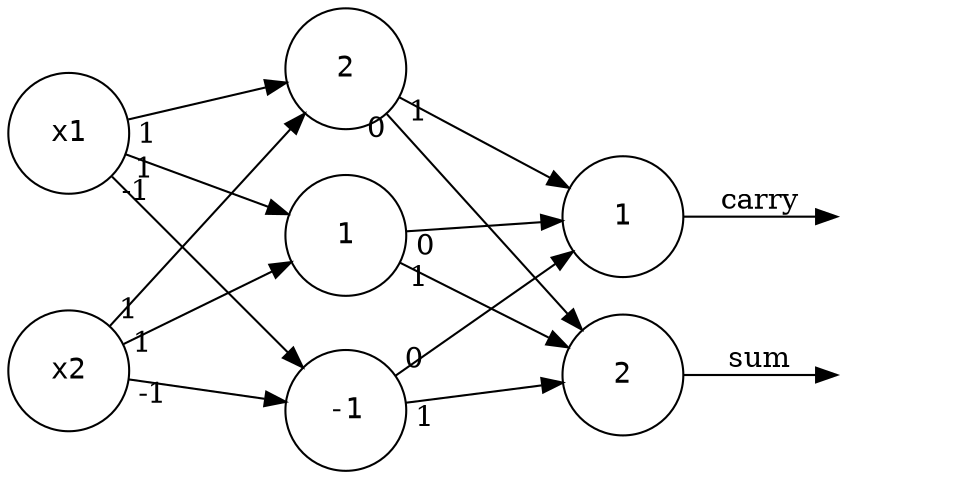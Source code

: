 digraph perceptron {
	graph [layout=dot rankdir=LR splines=line]
	0 [label=x1 fontname=Consolas shape=circle width=.8]
	0 -> 2 [minlen=2 taillabel=" 1"]
	0 -> 3 [minlen=2 taillabel=" 1"]
	0 -> 4 [minlen=2 taillabel=" -1"]
	1 [label=x2 fontname=Consolas shape=circle width=.8]
	1 -> 2 [minlen=2 taillabel=" 1"]
	1 -> 3 [minlen=2 taillabel=" 1"]
	1 -> 4 [minlen=2 taillabel=" -1"]
	2 [label=2 fontname=Consolas shape=circle width=.8]
	2 -> 5 [minlen=2 taillabel=" 1"]
	2 -> 6 [minlen=2 taillabel=" 0"]
	3 [label=1 fontname=Consolas shape=circle width=.8]
	3 -> 5 [minlen=2 taillabel=" 0"]
	3 -> 6 [minlen=2 taillabel=" 1"]
	4 [label=-1 fontname=Consolas shape=circle width=.8]
	4 -> 5 [minlen=2 taillabel=" 0"]
	4 -> 6 [minlen=2 taillabel=" 1"]
	5 [label=1 fontname=Consolas shape=circle width=.8]
	-1 [label=" " shape=none]
	5 -> -1 [label=carry]
	6 [label=2 fontname=Consolas shape=circle width=.8]
	-2 [label=" " shape=none]
	6 -> -2 [label=sum]
}
